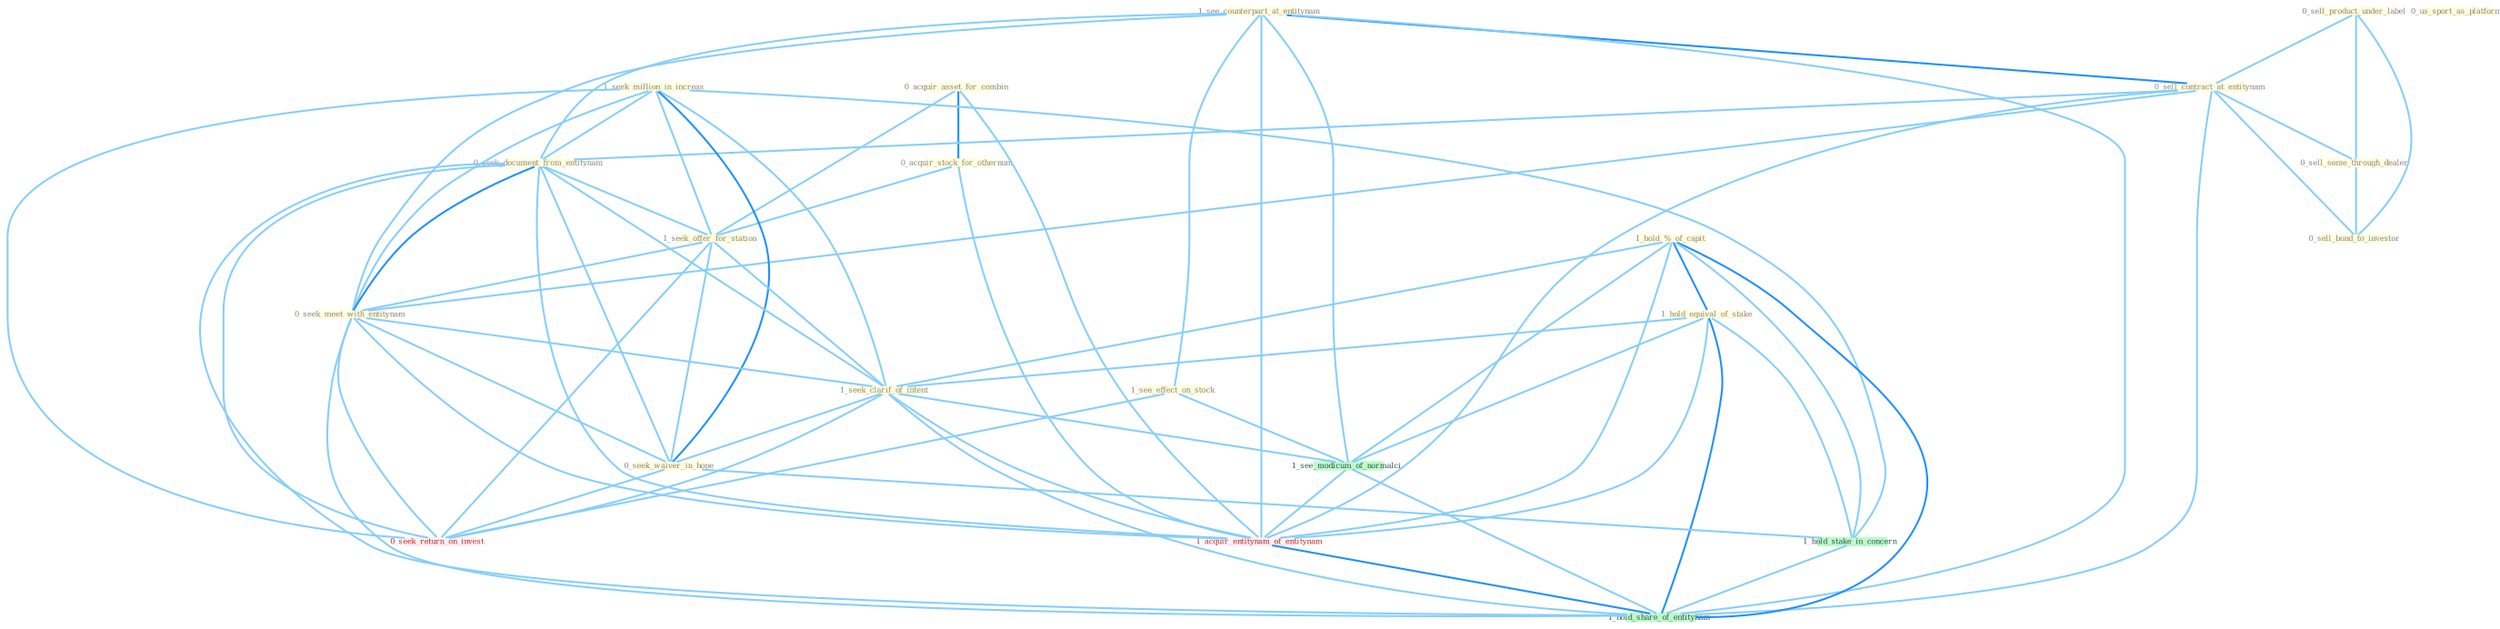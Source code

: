 Graph G{ 
    node
    [shape=polygon,style=filled,width=.5,height=.06,color="#BDFCC9",fixedsize=true,fontsize=4,
    fontcolor="#2f4f4f"];
    {node
    [color="#ffffe0", fontcolor="#8b7d6b"] "0_acquir_asset_for_combin " "1_see_counterpart_at_entitynam " "0_sell_product_under_label " "0_sell_contract_at_entitynam " "0_acquir_stock_for_othernum " "1_seek_million_in_increas " "0_seek_document_from_entitynam " "1_hold_%_of_capit " "1_seek_offer_for_station " "1_see_effect_on_stock " "0_us_sport_as_platform " "0_seek_meet_with_entitynam " "0_sell_some_through_dealer " "1_hold_equival_of_stake " "1_seek_clarif_of_intent " "0_seek_waiver_in_hope " "0_sell_bond_to_investor "}
{node [color="#fff0f5", fontcolor="#b22222"] "0_seek_return_on_invest " "1_acquir_entitynam_of_entitynam "}
edge [color="#B0E2FF"];

	"0_acquir_asset_for_combin " -- "0_acquir_stock_for_othernum " [w="2", color="#1e90ff" , len=0.8];
	"0_acquir_asset_for_combin " -- "1_seek_offer_for_station " [w="1", color="#87cefa" ];
	"0_acquir_asset_for_combin " -- "1_acquir_entitynam_of_entitynam " [w="1", color="#87cefa" ];
	"1_see_counterpart_at_entitynam " -- "0_sell_contract_at_entitynam " [w="2", color="#1e90ff" , len=0.8];
	"1_see_counterpart_at_entitynam " -- "0_seek_document_from_entitynam " [w="1", color="#87cefa" ];
	"1_see_counterpart_at_entitynam " -- "1_see_effect_on_stock " [w="1", color="#87cefa" ];
	"1_see_counterpart_at_entitynam " -- "0_seek_meet_with_entitynam " [w="1", color="#87cefa" ];
	"1_see_counterpart_at_entitynam " -- "1_see_modicum_of_normalci " [w="1", color="#87cefa" ];
	"1_see_counterpart_at_entitynam " -- "1_acquir_entitynam_of_entitynam " [w="1", color="#87cefa" ];
	"1_see_counterpart_at_entitynam " -- "1_hold_share_of_entitynam " [w="1", color="#87cefa" ];
	"0_sell_product_under_label " -- "0_sell_contract_at_entitynam " [w="1", color="#87cefa" ];
	"0_sell_product_under_label " -- "0_sell_some_through_dealer " [w="1", color="#87cefa" ];
	"0_sell_product_under_label " -- "0_sell_bond_to_investor " [w="1", color="#87cefa" ];
	"0_sell_contract_at_entitynam " -- "0_seek_document_from_entitynam " [w="1", color="#87cefa" ];
	"0_sell_contract_at_entitynam " -- "0_seek_meet_with_entitynam " [w="1", color="#87cefa" ];
	"0_sell_contract_at_entitynam " -- "0_sell_some_through_dealer " [w="1", color="#87cefa" ];
	"0_sell_contract_at_entitynam " -- "0_sell_bond_to_investor " [w="1", color="#87cefa" ];
	"0_sell_contract_at_entitynam " -- "1_acquir_entitynam_of_entitynam " [w="1", color="#87cefa" ];
	"0_sell_contract_at_entitynam " -- "1_hold_share_of_entitynam " [w="1", color="#87cefa" ];
	"0_acquir_stock_for_othernum " -- "1_seek_offer_for_station " [w="1", color="#87cefa" ];
	"0_acquir_stock_for_othernum " -- "1_acquir_entitynam_of_entitynam " [w="1", color="#87cefa" ];
	"1_seek_million_in_increas " -- "0_seek_document_from_entitynam " [w="1", color="#87cefa" ];
	"1_seek_million_in_increas " -- "1_seek_offer_for_station " [w="1", color="#87cefa" ];
	"1_seek_million_in_increas " -- "0_seek_meet_with_entitynam " [w="1", color="#87cefa" ];
	"1_seek_million_in_increas " -- "1_seek_clarif_of_intent " [w="1", color="#87cefa" ];
	"1_seek_million_in_increas " -- "0_seek_waiver_in_hope " [w="2", color="#1e90ff" , len=0.8];
	"1_seek_million_in_increas " -- "1_hold_stake_in_concern " [w="1", color="#87cefa" ];
	"1_seek_million_in_increas " -- "0_seek_return_on_invest " [w="1", color="#87cefa" ];
	"0_seek_document_from_entitynam " -- "1_seek_offer_for_station " [w="1", color="#87cefa" ];
	"0_seek_document_from_entitynam " -- "0_seek_meet_with_entitynam " [w="2", color="#1e90ff" , len=0.8];
	"0_seek_document_from_entitynam " -- "1_seek_clarif_of_intent " [w="1", color="#87cefa" ];
	"0_seek_document_from_entitynam " -- "0_seek_waiver_in_hope " [w="1", color="#87cefa" ];
	"0_seek_document_from_entitynam " -- "0_seek_return_on_invest " [w="1", color="#87cefa" ];
	"0_seek_document_from_entitynam " -- "1_acquir_entitynam_of_entitynam " [w="1", color="#87cefa" ];
	"0_seek_document_from_entitynam " -- "1_hold_share_of_entitynam " [w="1", color="#87cefa" ];
	"1_hold_%_of_capit " -- "1_hold_equival_of_stake " [w="2", color="#1e90ff" , len=0.8];
	"1_hold_%_of_capit " -- "1_seek_clarif_of_intent " [w="1", color="#87cefa" ];
	"1_hold_%_of_capit " -- "1_hold_stake_in_concern " [w="1", color="#87cefa" ];
	"1_hold_%_of_capit " -- "1_see_modicum_of_normalci " [w="1", color="#87cefa" ];
	"1_hold_%_of_capit " -- "1_acquir_entitynam_of_entitynam " [w="1", color="#87cefa" ];
	"1_hold_%_of_capit " -- "1_hold_share_of_entitynam " [w="2", color="#1e90ff" , len=0.8];
	"1_seek_offer_for_station " -- "0_seek_meet_with_entitynam " [w="1", color="#87cefa" ];
	"1_seek_offer_for_station " -- "1_seek_clarif_of_intent " [w="1", color="#87cefa" ];
	"1_seek_offer_for_station " -- "0_seek_waiver_in_hope " [w="1", color="#87cefa" ];
	"1_seek_offer_for_station " -- "0_seek_return_on_invest " [w="1", color="#87cefa" ];
	"1_see_effect_on_stock " -- "0_seek_return_on_invest " [w="1", color="#87cefa" ];
	"1_see_effect_on_stock " -- "1_see_modicum_of_normalci " [w="1", color="#87cefa" ];
	"0_seek_meet_with_entitynam " -- "1_seek_clarif_of_intent " [w="1", color="#87cefa" ];
	"0_seek_meet_with_entitynam " -- "0_seek_waiver_in_hope " [w="1", color="#87cefa" ];
	"0_seek_meet_with_entitynam " -- "0_seek_return_on_invest " [w="1", color="#87cefa" ];
	"0_seek_meet_with_entitynam " -- "1_acquir_entitynam_of_entitynam " [w="1", color="#87cefa" ];
	"0_seek_meet_with_entitynam " -- "1_hold_share_of_entitynam " [w="1", color="#87cefa" ];
	"0_sell_some_through_dealer " -- "0_sell_bond_to_investor " [w="1", color="#87cefa" ];
	"1_hold_equival_of_stake " -- "1_seek_clarif_of_intent " [w="1", color="#87cefa" ];
	"1_hold_equival_of_stake " -- "1_hold_stake_in_concern " [w="1", color="#87cefa" ];
	"1_hold_equival_of_stake " -- "1_see_modicum_of_normalci " [w="1", color="#87cefa" ];
	"1_hold_equival_of_stake " -- "1_acquir_entitynam_of_entitynam " [w="1", color="#87cefa" ];
	"1_hold_equival_of_stake " -- "1_hold_share_of_entitynam " [w="2", color="#1e90ff" , len=0.8];
	"1_seek_clarif_of_intent " -- "0_seek_waiver_in_hope " [w="1", color="#87cefa" ];
	"1_seek_clarif_of_intent " -- "0_seek_return_on_invest " [w="1", color="#87cefa" ];
	"1_seek_clarif_of_intent " -- "1_see_modicum_of_normalci " [w="1", color="#87cefa" ];
	"1_seek_clarif_of_intent " -- "1_acquir_entitynam_of_entitynam " [w="1", color="#87cefa" ];
	"1_seek_clarif_of_intent " -- "1_hold_share_of_entitynam " [w="1", color="#87cefa" ];
	"0_seek_waiver_in_hope " -- "1_hold_stake_in_concern " [w="1", color="#87cefa" ];
	"0_seek_waiver_in_hope " -- "0_seek_return_on_invest " [w="1", color="#87cefa" ];
	"1_hold_stake_in_concern " -- "1_hold_share_of_entitynam " [w="1", color="#87cefa" ];
	"1_see_modicum_of_normalci " -- "1_acquir_entitynam_of_entitynam " [w="1", color="#87cefa" ];
	"1_see_modicum_of_normalci " -- "1_hold_share_of_entitynam " [w="1", color="#87cefa" ];
	"1_acquir_entitynam_of_entitynam " -- "1_hold_share_of_entitynam " [w="2", color="#1e90ff" , len=0.8];
}